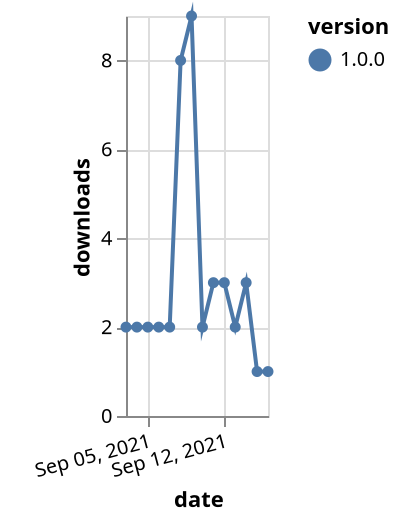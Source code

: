 {"$schema": "https://vega.github.io/schema/vega-lite/v5.json", "description": "A simple bar chart with embedded data.", "data": {"values": [{"date": "2021-09-03", "total": 14648, "delta": 2, "version": "1.0.0"}, {"date": "2021-09-04", "total": 14650, "delta": 2, "version": "1.0.0"}, {"date": "2021-09-05", "total": 14652, "delta": 2, "version": "1.0.0"}, {"date": "2021-09-06", "total": 14654, "delta": 2, "version": "1.0.0"}, {"date": "2021-09-07", "total": 14656, "delta": 2, "version": "1.0.0"}, {"date": "2021-09-08", "total": 14664, "delta": 8, "version": "1.0.0"}, {"date": "2021-09-09", "total": 14673, "delta": 9, "version": "1.0.0"}, {"date": "2021-09-10", "total": 14675, "delta": 2, "version": "1.0.0"}, {"date": "2021-09-11", "total": 14678, "delta": 3, "version": "1.0.0"}, {"date": "2021-09-12", "total": 14681, "delta": 3, "version": "1.0.0"}, {"date": "2021-09-13", "total": 14683, "delta": 2, "version": "1.0.0"}, {"date": "2021-09-14", "total": 14686, "delta": 3, "version": "1.0.0"}, {"date": "2021-09-15", "total": 14687, "delta": 1, "version": "1.0.0"}, {"date": "2021-09-16", "total": 14688, "delta": 1, "version": "1.0.0"}]}, "width": "container", "mark": {"type": "line", "point": {"filled": true}}, "encoding": {"x": {"field": "date", "type": "temporal", "timeUnit": "yearmonthdate", "title": "date", "axis": {"labelAngle": -15}}, "y": {"field": "delta", "type": "quantitative", "title": "downloads"}, "color": {"field": "version", "type": "nominal"}, "tooltip": {"field": "delta"}}}